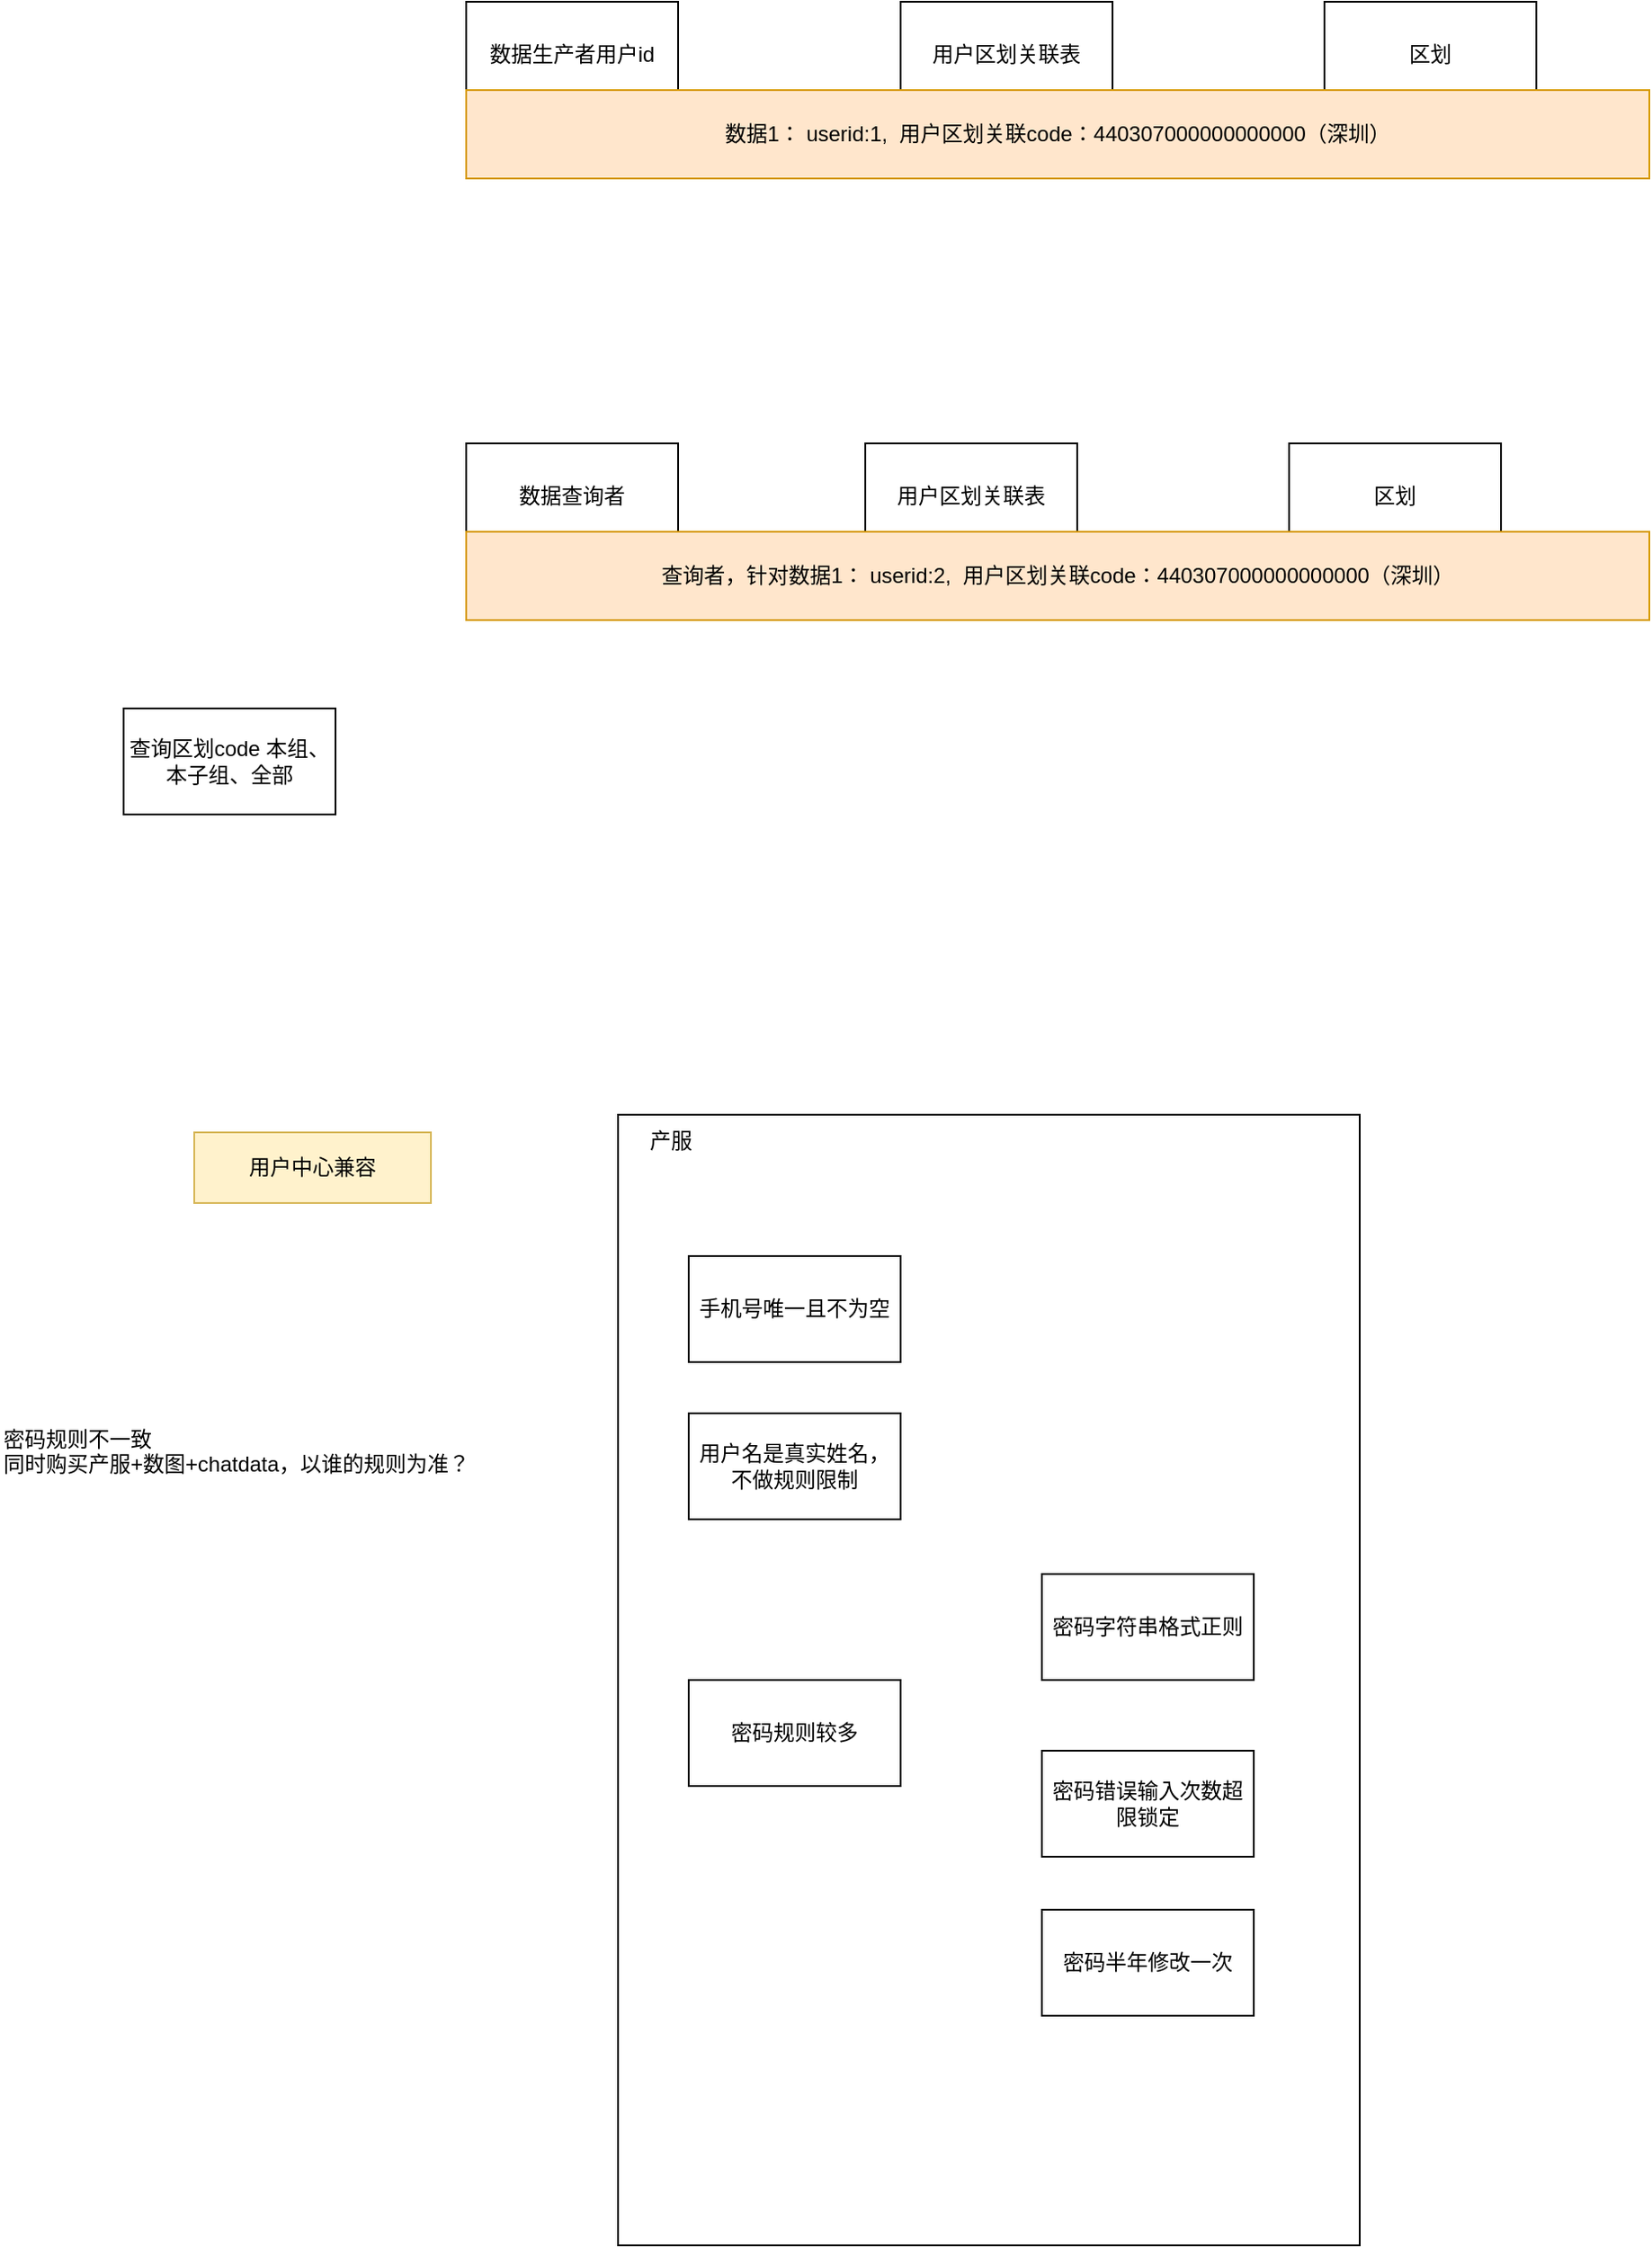 <mxfile version="21.6.9" type="github">
  <diagram name="第 1 页" id="T_Qr8wbMWN0bz3B8aA-s">
    <mxGraphModel dx="1434" dy="758" grid="1" gridSize="10" guides="1" tooltips="1" connect="1" arrows="1" fold="1" page="1" pageScale="1" pageWidth="827" pageHeight="1169" math="0" shadow="0">
      <root>
        <mxCell id="0" />
        <mxCell id="1" parent="0" />
        <mxCell id="Q_bsnsijbKUvUGULSrgJ-11" value="" style="rounded=0;whiteSpace=wrap;html=1;" vertex="1" parent="1">
          <mxGeometry x="440" y="1000" width="420" height="640" as="geometry" />
        </mxCell>
        <mxCell id="do1fyc625eEN_bc2Y6nT-1" value="数据生产者用户id" style="rounded=0;whiteSpace=wrap;html=1;" parent="1" vertex="1">
          <mxGeometry x="354" y="370" width="120" height="60" as="geometry" />
        </mxCell>
        <mxCell id="do1fyc625eEN_bc2Y6nT-2" value="数据查询者" style="rounded=0;whiteSpace=wrap;html=1;" parent="1" vertex="1">
          <mxGeometry x="354" y="620" width="120" height="60" as="geometry" />
        </mxCell>
        <mxCell id="do1fyc625eEN_bc2Y6nT-3" value="区划" style="rounded=0;whiteSpace=wrap;html=1;" parent="1" vertex="1">
          <mxGeometry x="840" y="370" width="120" height="60" as="geometry" />
        </mxCell>
        <mxCell id="do1fyc625eEN_bc2Y6nT-4" value="用户区划关联表" style="rounded=0;whiteSpace=wrap;html=1;" parent="1" vertex="1">
          <mxGeometry x="600" y="370" width="120" height="60" as="geometry" />
        </mxCell>
        <mxCell id="do1fyc625eEN_bc2Y6nT-5" value="数据1： userid:1,&amp;nbsp; 用户区划关联code：440307000000000000（深圳）" style="rounded=0;whiteSpace=wrap;html=1;fillColor=#ffe6cc;strokeColor=#d79b00;" parent="1" vertex="1">
          <mxGeometry x="354" y="420" width="670" height="50" as="geometry" />
        </mxCell>
        <mxCell id="do1fyc625eEN_bc2Y6nT-6" value="区划" style="rounded=0;whiteSpace=wrap;html=1;" parent="1" vertex="1">
          <mxGeometry x="820" y="620" width="120" height="60" as="geometry" />
        </mxCell>
        <mxCell id="do1fyc625eEN_bc2Y6nT-7" value="用户区划关联表" style="rounded=0;whiteSpace=wrap;html=1;" parent="1" vertex="1">
          <mxGeometry x="580" y="620" width="120" height="60" as="geometry" />
        </mxCell>
        <mxCell id="do1fyc625eEN_bc2Y6nT-8" value="查询者，针对数据1： userid:2,&amp;nbsp; 用户区划关联code：440307000000000000（深圳）" style="rounded=0;whiteSpace=wrap;html=1;fillColor=#ffe6cc;strokeColor=#d79b00;" parent="1" vertex="1">
          <mxGeometry x="354" y="670" width="670" height="50" as="geometry" />
        </mxCell>
        <mxCell id="do1fyc625eEN_bc2Y6nT-9" value="查询区划code 本组、本子组、全部" style="rounded=0;whiteSpace=wrap;html=1;" parent="1" vertex="1">
          <mxGeometry x="160" y="770" width="120" height="60" as="geometry" />
        </mxCell>
        <mxCell id="Q_bsnsijbKUvUGULSrgJ-4" value="手机号唯一且不为空" style="rounded=0;whiteSpace=wrap;html=1;" vertex="1" parent="1">
          <mxGeometry x="480" y="1080" width="120" height="60" as="geometry" />
        </mxCell>
        <mxCell id="Q_bsnsijbKUvUGULSrgJ-6" value="用户名是真实姓名，不做规则限制" style="rounded=0;whiteSpace=wrap;html=1;" vertex="1" parent="1">
          <mxGeometry x="480" y="1169" width="120" height="60" as="geometry" />
        </mxCell>
        <mxCell id="Q_bsnsijbKUvUGULSrgJ-7" value="密码规则较多" style="rounded=0;whiteSpace=wrap;html=1;" vertex="1" parent="1">
          <mxGeometry x="480" y="1320" width="120" height="60" as="geometry" />
        </mxCell>
        <mxCell id="Q_bsnsijbKUvUGULSrgJ-8" value="密码字符串格式正则" style="rounded=0;whiteSpace=wrap;html=1;" vertex="1" parent="1">
          <mxGeometry x="680" y="1260" width="120" height="60" as="geometry" />
        </mxCell>
        <mxCell id="Q_bsnsijbKUvUGULSrgJ-9" value="密码错误输入次数超限锁定" style="rounded=0;whiteSpace=wrap;html=1;" vertex="1" parent="1">
          <mxGeometry x="680" y="1360" width="120" height="60" as="geometry" />
        </mxCell>
        <mxCell id="Q_bsnsijbKUvUGULSrgJ-10" value="密码半年修改一次" style="rounded=0;whiteSpace=wrap;html=1;" vertex="1" parent="1">
          <mxGeometry x="680" y="1450" width="120" height="60" as="geometry" />
        </mxCell>
        <mxCell id="Q_bsnsijbKUvUGULSrgJ-12" value="产服" style="text;html=1;strokeColor=none;fillColor=none;align=center;verticalAlign=middle;whiteSpace=wrap;rounded=0;" vertex="1" parent="1">
          <mxGeometry x="440" y="1000" width="60" height="30" as="geometry" />
        </mxCell>
        <mxCell id="Q_bsnsijbKUvUGULSrgJ-13" value="用户中心兼容" style="text;html=1;strokeColor=#d6b656;fillColor=#fff2cc;align=center;verticalAlign=middle;whiteSpace=wrap;rounded=0;" vertex="1" parent="1">
          <mxGeometry x="200" y="1010" width="134" height="40" as="geometry" />
        </mxCell>
        <mxCell id="Q_bsnsijbKUvUGULSrgJ-16" value="密码规则不一致&lt;br&gt;同时购买产服+数图+chatdata，以谁的规则为准？" style="text;html=1;strokeColor=none;fillColor=none;align=left;verticalAlign=top;whiteSpace=wrap;rounded=0;" vertex="1" parent="1">
          <mxGeometry x="90" y="1170" width="300" height="30" as="geometry" />
        </mxCell>
      </root>
    </mxGraphModel>
  </diagram>
</mxfile>
